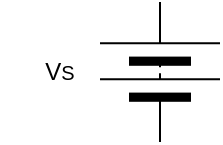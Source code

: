 <mxfile version="22.0.3" type="device">
  <diagram name="Page-1" id="Z6N5H8aRmRD7PegWT0uR">
    <mxGraphModel dx="1036" dy="606" grid="1" gridSize="10" guides="1" tooltips="1" connect="1" arrows="1" fold="1" page="1" pageScale="1" pageWidth="850" pageHeight="1100" math="0" shadow="0">
      <root>
        <mxCell id="0" />
        <mxCell id="1" parent="0" />
        <mxCell id="s_VJY3gcxK8CHYlgS746-1" value="" style="pointerEvents=1;verticalLabelPosition=bottom;shadow=0;dashed=0;align=center;html=1;verticalAlign=top;shape=mxgraph.electrical.miscellaneous.batteryStack;rotation=-90;" vertex="1" parent="1">
          <mxGeometry x="365" y="265" width="70" height="60" as="geometry" />
        </mxCell>
        <mxCell id="s_VJY3gcxK8CHYlgS746-2" value="V&lt;span style=&quot;font-size: 10px;&quot;&gt;S&lt;/span&gt;" style="text;html=1;strokeColor=none;fillColor=none;align=center;verticalAlign=middle;whiteSpace=wrap;rounded=0;" vertex="1" parent="1">
          <mxGeometry x="320" y="280" width="60" height="30" as="geometry" />
        </mxCell>
      </root>
    </mxGraphModel>
  </diagram>
</mxfile>
